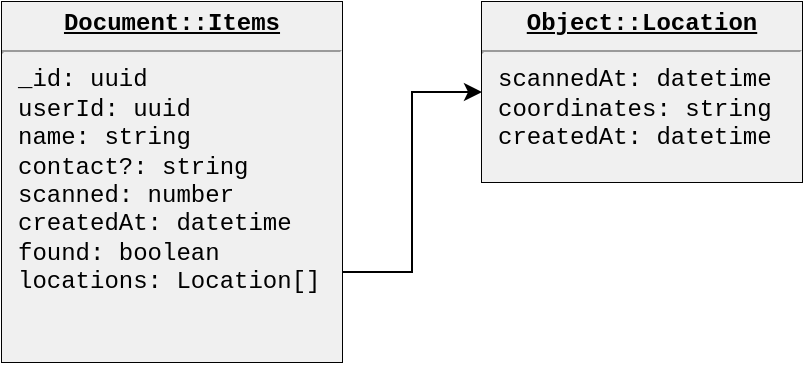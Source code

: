 <mxfile>
    <diagram name="Page-1" id="2ca16b54-16f6-2749-3443-fa8db7711227">
        <mxGraphModel dx="850" dy="696" grid="1" gridSize="10" guides="1" tooltips="1" connect="1" arrows="1" fold="1" page="1" pageScale="1" pageWidth="1100" pageHeight="850" background="none" math="0" shadow="0">
            <root>
                <mxCell id="0"/>
                <mxCell id="1" parent="0"/>
                <mxCell id="fCAyC6eICyOKbPYqp32g-8" value="&lt;p style=&quot;margin: 0px ; margin-top: 4px ; text-align: center ; text-decoration: underline&quot;&gt;&lt;b&gt;Object::Location&lt;/b&gt;&lt;/p&gt;&lt;hr&gt;&lt;p style=&quot;margin: 0px ; margin-left: 8px&quot;&gt;scannedAt: datetime&lt;br&gt;coordinates: string&lt;/p&gt;&lt;p style=&quot;margin: 0px ; margin-left: 8px&quot;&gt;createdAt: datetime&lt;/p&gt;" style="verticalAlign=top;align=left;overflow=fill;fontSize=12;fontFamily=Courier New;html=1;fontColor=#000000;fillColor=default;labelBackgroundColor=#F0F0F0;" parent="1" vertex="1">
                    <mxGeometry x="320" y="80" width="160" height="90" as="geometry"/>
                </mxCell>
                <mxCell id="fCAyC6eICyOKbPYqp32g-14" style="edgeStyle=orthogonalEdgeStyle;rounded=0;orthogonalLoop=1;jettySize=auto;html=1;exitX=1;exitY=0.75;exitDx=0;exitDy=0;fontFamily=Courier New;fontSize=12;fontColor=#000000;" parent="1" source="fCAyC6eICyOKbPYqp32g-11" target="fCAyC6eICyOKbPYqp32g-8" edge="1">
                    <mxGeometry relative="1" as="geometry"/>
                </mxCell>
                <mxCell id="fCAyC6eICyOKbPYqp32g-11" value="&lt;p style=&quot;margin: 0px ; margin-top: 4px ; text-align: center ; text-decoration: underline&quot;&gt;&lt;b&gt;Document::Items&lt;/b&gt;&lt;/p&gt;&lt;hr&gt;&lt;p style=&quot;margin: 0px ; margin-left: 8px&quot;&gt;_id: uuid&lt;br&gt;&lt;/p&gt;&lt;p style=&quot;margin: 0px ; margin-left: 8px&quot;&gt;userId: uuid&lt;/p&gt;&lt;p style=&quot;margin: 0px ; margin-left: 8px&quot;&gt;name: string&lt;/p&gt;&lt;p style=&quot;margin: 0px ; margin-left: 8px&quot;&gt;contact?: string&lt;/p&gt;&lt;p style=&quot;margin: 0px ; margin-left: 8px&quot;&gt;scanned: number&lt;/p&gt;&lt;p style=&quot;margin: 0px ; margin-left: 8px&quot;&gt;createdAt: datetime&lt;/p&gt;&lt;p style=&quot;margin: 0px ; margin-left: 8px&quot;&gt;found: boolean&lt;/p&gt;&lt;p style=&quot;margin: 0px ; margin-left: 8px&quot;&gt;locations: Location[]&lt;/p&gt;" style="verticalAlign=top;align=left;overflow=fill;fontSize=12;fontFamily=Courier New;html=1;labelBackgroundColor=#F0F0F0;fontColor=#000000;fillColor=default;" parent="1" vertex="1">
                    <mxGeometry x="80" y="80" width="170" height="180" as="geometry"/>
                </mxCell>
            </root>
        </mxGraphModel>
    </diagram>
</mxfile>